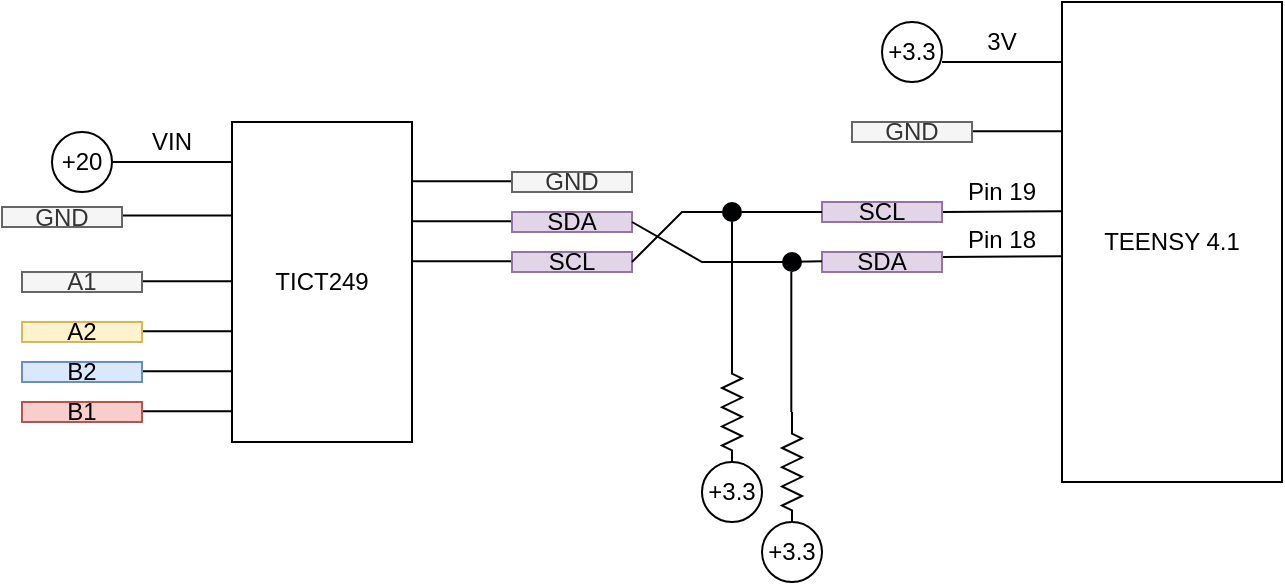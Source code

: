 <mxfile version="24.8.6">
  <diagram name="Page-1" id="4aNB_mZM3ysPGIGwCQCH">
    <mxGraphModel dx="284" dy="617" grid="1" gridSize="10" guides="1" tooltips="1" connect="1" arrows="1" fold="1" page="1" pageScale="1" pageWidth="850" pageHeight="1100" math="0" shadow="0">
      <root>
        <mxCell id="0" />
        <mxCell id="1" parent="0" />
        <mxCell id="PCScmDSAhNLaTmxLWjqH-4" value="" style="endArrow=none;html=1;rounded=0;" edge="1" parent="1">
          <mxGeometry width="50" height="50" relative="1" as="geometry">
            <mxPoint x="285" y="219.66" as="sourcePoint" />
            <mxPoint x="345" y="219.66" as="targetPoint" />
          </mxGeometry>
        </mxCell>
        <mxCell id="PCScmDSAhNLaTmxLWjqH-7" value="GND" style="text;html=1;align=center;verticalAlign=middle;whiteSpace=wrap;rounded=0;fillColor=#f5f5f5;fontColor=#333333;strokeColor=#666666;" vertex="1" parent="1">
          <mxGeometry x="345" y="215" width="60" height="10" as="geometry" />
        </mxCell>
        <mxCell id="PCScmDSAhNLaTmxLWjqH-9" value="" style="endArrow=none;html=1;rounded=0;" edge="1" parent="1">
          <mxGeometry width="50" height="50" relative="1" as="geometry">
            <mxPoint x="285" y="239.66" as="sourcePoint" />
            <mxPoint x="345" y="239.66" as="targetPoint" />
          </mxGeometry>
        </mxCell>
        <mxCell id="PCScmDSAhNLaTmxLWjqH-10" value="SDA" style="text;html=1;align=center;verticalAlign=middle;whiteSpace=wrap;rounded=0;fillColor=#e1d5e7;strokeColor=#9673a6;" vertex="1" parent="1">
          <mxGeometry x="345" y="235" width="60" height="10" as="geometry" />
        </mxCell>
        <mxCell id="PCScmDSAhNLaTmxLWjqH-11" value="" style="endArrow=none;html=1;rounded=0;" edge="1" parent="1">
          <mxGeometry width="50" height="50" relative="1" as="geometry">
            <mxPoint x="285" y="259.66" as="sourcePoint" />
            <mxPoint x="345" y="259.66" as="targetPoint" />
          </mxGeometry>
        </mxCell>
        <mxCell id="PCScmDSAhNLaTmxLWjqH-12" value="SCL" style="text;html=1;align=center;verticalAlign=middle;whiteSpace=wrap;rounded=0;fillColor=#e1d5e7;strokeColor=#9673a6;" vertex="1" parent="1">
          <mxGeometry x="345" y="255" width="60" height="10" as="geometry" />
        </mxCell>
        <mxCell id="PCScmDSAhNLaTmxLWjqH-14" value="TEENSY 4.1" style="rounded=0;whiteSpace=wrap;html=1;" vertex="1" parent="1">
          <mxGeometry x="620" y="130" width="110" height="240" as="geometry" />
        </mxCell>
        <mxCell id="PCScmDSAhNLaTmxLWjqH-15" value="" style="endArrow=none;html=1;rounded=0;" edge="1" parent="1">
          <mxGeometry width="50" height="50" relative="1" as="geometry">
            <mxPoint x="560" y="160" as="sourcePoint" />
            <mxPoint x="620" y="160" as="targetPoint" />
          </mxGeometry>
        </mxCell>
        <mxCell id="PCScmDSAhNLaTmxLWjqH-16" value="+3.3" style="ellipse;whiteSpace=wrap;html=1;aspect=fixed;" vertex="1" parent="1">
          <mxGeometry x="530" y="140" width="30" height="30" as="geometry" />
        </mxCell>
        <mxCell id="PCScmDSAhNLaTmxLWjqH-18" value="3V" style="text;html=1;align=center;verticalAlign=middle;whiteSpace=wrap;rounded=0;" vertex="1" parent="1">
          <mxGeometry x="560" y="140" width="60" height="20" as="geometry" />
        </mxCell>
        <mxCell id="PCScmDSAhNLaTmxLWjqH-19" value="" style="endArrow=none;html=1;rounded=0;" edge="1" parent="1">
          <mxGeometry width="50" height="50" relative="1" as="geometry">
            <mxPoint x="560" y="194.66" as="sourcePoint" />
            <mxPoint x="620" y="194.66" as="targetPoint" />
          </mxGeometry>
        </mxCell>
        <mxCell id="PCScmDSAhNLaTmxLWjqH-24" value="" style="endArrow=none;html=1;rounded=0;exitX=1;exitY=0.5;exitDx=0;exitDy=0;" edge="1" parent="1" source="PCScmDSAhNLaTmxLWjqH-25">
          <mxGeometry width="50" height="50" relative="1" as="geometry">
            <mxPoint x="560" y="234.66" as="sourcePoint" />
            <mxPoint x="620" y="234.66" as="targetPoint" />
          </mxGeometry>
        </mxCell>
        <mxCell id="PCScmDSAhNLaTmxLWjqH-25" value="SCL" style="text;html=1;align=center;verticalAlign=middle;whiteSpace=wrap;rounded=0;fillColor=#e1d5e7;strokeColor=#9673a6;" vertex="1" parent="1">
          <mxGeometry x="500" y="230" width="60" height="10" as="geometry" />
        </mxCell>
        <mxCell id="PCScmDSAhNLaTmxLWjqH-27" value="Pin 19" style="text;html=1;align=center;verticalAlign=middle;whiteSpace=wrap;rounded=0;" vertex="1" parent="1">
          <mxGeometry x="560" y="220" width="60" height="10" as="geometry" />
        </mxCell>
        <mxCell id="PCScmDSAhNLaTmxLWjqH-29" value="" style="endArrow=none;html=1;rounded=0;exitX=1;exitY=0.25;exitDx=0;exitDy=0;" edge="1" parent="1" source="PCScmDSAhNLaTmxLWjqH-30">
          <mxGeometry width="50" height="50" relative="1" as="geometry">
            <mxPoint x="560" y="257.16" as="sourcePoint" />
            <mxPoint x="620" y="257.16" as="targetPoint" />
          </mxGeometry>
        </mxCell>
        <mxCell id="PCScmDSAhNLaTmxLWjqH-30" value="SDA" style="text;html=1;align=center;verticalAlign=middle;whiteSpace=wrap;rounded=0;fillColor=#e1d5e7;strokeColor=#9673a6;" vertex="1" parent="1">
          <mxGeometry x="500" y="255" width="60" height="10" as="geometry" />
        </mxCell>
        <mxCell id="PCScmDSAhNLaTmxLWjqH-31" value="Pin 18" style="text;html=1;align=center;verticalAlign=middle;whiteSpace=wrap;rounded=0;" vertex="1" parent="1">
          <mxGeometry x="560" y="242.5" width="60" height="12.5" as="geometry" />
        </mxCell>
        <mxCell id="PCScmDSAhNLaTmxLWjqH-35" value="" style="shape=ellipse;fillColor=#000103;strokeColor=none;html=1;sketch=0;" vertex="1" parent="1">
          <mxGeometry x="450" y="230" width="10" height="10" as="geometry" />
        </mxCell>
        <mxCell id="PCScmDSAhNLaTmxLWjqH-39" value="" style="shape=ellipse;fillColor=#000103;strokeColor=none;html=1;sketch=0;" vertex="1" parent="1">
          <mxGeometry x="480" y="255" width="10" height="10" as="geometry" />
        </mxCell>
        <mxCell id="PCScmDSAhNLaTmxLWjqH-40" value="" style="endArrow=none;html=1;rounded=0;entryX=0.5;entryY=1;entryDx=0;entryDy=0;" edge="1" parent="1" target="PCScmDSAhNLaTmxLWjqH-35">
          <mxGeometry width="50" height="50" relative="1" as="geometry">
            <mxPoint x="455" y="310" as="sourcePoint" />
            <mxPoint x="340" y="270" as="targetPoint" />
          </mxGeometry>
        </mxCell>
        <mxCell id="PCScmDSAhNLaTmxLWjqH-41" value="" style="endArrow=none;html=1;rounded=0;entryX=0.5;entryY=1;entryDx=0;entryDy=0;" edge="1" parent="1">
          <mxGeometry width="50" height="50" relative="1" as="geometry">
            <mxPoint x="484.66" y="335" as="sourcePoint" />
            <mxPoint x="484.66" y="265" as="targetPoint" />
          </mxGeometry>
        </mxCell>
        <mxCell id="PCScmDSAhNLaTmxLWjqH-42" value="" style="pointerEvents=1;verticalLabelPosition=bottom;shadow=0;dashed=0;align=center;html=1;verticalAlign=top;shape=mxgraph.electrical.resistors.resistor_2;rotation=-90;" vertex="1" parent="1">
          <mxGeometry x="425" y="330" width="60" height="10" as="geometry" />
        </mxCell>
        <mxCell id="PCScmDSAhNLaTmxLWjqH-43" value="" style="pointerEvents=1;verticalLabelPosition=bottom;shadow=0;dashed=0;align=center;html=1;verticalAlign=top;shape=mxgraph.electrical.resistors.resistor_2;rotation=-90;" vertex="1" parent="1">
          <mxGeometry x="455" y="360" width="60" height="10" as="geometry" />
        </mxCell>
        <mxCell id="PCScmDSAhNLaTmxLWjqH-44" value="" style="ellipse;whiteSpace=wrap;html=1;aspect=fixed;" vertex="1" parent="1">
          <mxGeometry x="440" y="360" width="30" height="30" as="geometry" />
        </mxCell>
        <mxCell id="PCScmDSAhNLaTmxLWjqH-45" value="" style="ellipse;whiteSpace=wrap;html=1;aspect=fixed;" vertex="1" parent="1">
          <mxGeometry x="470" y="390" width="30" height="30" as="geometry" />
        </mxCell>
        <mxCell id="PCScmDSAhNLaTmxLWjqH-46" value="+3.3" style="text;html=1;align=center;verticalAlign=middle;whiteSpace=wrap;rounded=0;" vertex="1" parent="1">
          <mxGeometry x="435" y="370" width="40" height="10" as="geometry" />
        </mxCell>
        <mxCell id="PCScmDSAhNLaTmxLWjqH-47" value="+3.3" style="text;html=1;align=center;verticalAlign=middle;whiteSpace=wrap;rounded=0;" vertex="1" parent="1">
          <mxGeometry x="465" y="400" width="40" height="10" as="geometry" />
        </mxCell>
        <mxCell id="PCScmDSAhNLaTmxLWjqH-49" value="" style="endArrow=none;html=1;rounded=0;" edge="1" parent="1">
          <mxGeometry width="50" height="50" relative="1" as="geometry">
            <mxPoint x="145" y="236.81" as="sourcePoint" />
            <mxPoint x="205" y="236.81" as="targetPoint" />
          </mxGeometry>
        </mxCell>
        <mxCell id="PCScmDSAhNLaTmxLWjqH-50" value="GND" style="text;html=1;align=center;verticalAlign=middle;whiteSpace=wrap;rounded=0;fillColor=#f5f5f5;fontColor=#333333;strokeColor=#666666;" vertex="1" parent="1">
          <mxGeometry x="90" y="232.5" width="60" height="10" as="geometry" />
        </mxCell>
        <mxCell id="PCScmDSAhNLaTmxLWjqH-51" value="" style="endArrow=none;html=1;rounded=0;" edge="1" parent="1">
          <mxGeometry width="50" height="50" relative="1" as="geometry">
            <mxPoint x="145" y="210" as="sourcePoint" />
            <mxPoint x="205" y="210" as="targetPoint" />
          </mxGeometry>
        </mxCell>
        <mxCell id="PCScmDSAhNLaTmxLWjqH-52" value="+20" style="ellipse;whiteSpace=wrap;html=1;aspect=fixed;" vertex="1" parent="1">
          <mxGeometry x="115" y="195" width="30" height="30" as="geometry" />
        </mxCell>
        <mxCell id="PCScmDSAhNLaTmxLWjqH-53" value="VIN" style="text;html=1;align=center;verticalAlign=middle;whiteSpace=wrap;rounded=0;" vertex="1" parent="1">
          <mxGeometry x="145" y="190" width="60" height="20" as="geometry" />
        </mxCell>
        <mxCell id="PCScmDSAhNLaTmxLWjqH-54" value="GND" style="text;html=1;align=center;verticalAlign=middle;whiteSpace=wrap;rounded=0;fillColor=#f5f5f5;fontColor=#333333;strokeColor=#666666;" vertex="1" parent="1">
          <mxGeometry x="515" y="190" width="60" height="10" as="geometry" />
        </mxCell>
        <mxCell id="PCScmDSAhNLaTmxLWjqH-59" value="TICT249" style="rounded=0;whiteSpace=wrap;html=1;" vertex="1" parent="1">
          <mxGeometry x="205" y="190" width="90" height="160" as="geometry" />
        </mxCell>
        <mxCell id="PCScmDSAhNLaTmxLWjqH-60" value="" style="endArrow=none;html=1;rounded=0;" edge="1" parent="1">
          <mxGeometry width="50" height="50" relative="1" as="geometry">
            <mxPoint x="155" y="269.66" as="sourcePoint" />
            <mxPoint x="205" y="269.66" as="targetPoint" />
          </mxGeometry>
        </mxCell>
        <mxCell id="PCScmDSAhNLaTmxLWjqH-62" value="A1" style="text;html=1;align=center;verticalAlign=middle;whiteSpace=wrap;rounded=0;fillColor=#f5f5f5;strokeColor=#666666;fontColor=#333333;" vertex="1" parent="1">
          <mxGeometry x="100" y="265" width="60" height="10" as="geometry" />
        </mxCell>
        <mxCell id="PCScmDSAhNLaTmxLWjqH-63" value="" style="endArrow=none;html=1;rounded=0;" edge="1" parent="1">
          <mxGeometry width="50" height="50" relative="1" as="geometry">
            <mxPoint x="155" y="294.66" as="sourcePoint" />
            <mxPoint x="205" y="294.66" as="targetPoint" />
          </mxGeometry>
        </mxCell>
        <mxCell id="PCScmDSAhNLaTmxLWjqH-64" value="A2" style="text;html=1;align=center;verticalAlign=middle;whiteSpace=wrap;rounded=0;fillColor=#fff2cc;strokeColor=#d6b656;" vertex="1" parent="1">
          <mxGeometry x="100" y="290" width="60" height="10" as="geometry" />
        </mxCell>
        <mxCell id="PCScmDSAhNLaTmxLWjqH-65" value="" style="endArrow=none;html=1;rounded=0;" edge="1" parent="1">
          <mxGeometry width="50" height="50" relative="1" as="geometry">
            <mxPoint x="155" y="314.66" as="sourcePoint" />
            <mxPoint x="205" y="314.66" as="targetPoint" />
          </mxGeometry>
        </mxCell>
        <mxCell id="PCScmDSAhNLaTmxLWjqH-66" value="B2" style="text;html=1;align=center;verticalAlign=middle;whiteSpace=wrap;rounded=0;fillColor=#dae8fc;strokeColor=#6c8ebf;" vertex="1" parent="1">
          <mxGeometry x="100" y="310" width="60" height="10" as="geometry" />
        </mxCell>
        <mxCell id="PCScmDSAhNLaTmxLWjqH-67" value="" style="endArrow=none;html=1;rounded=0;" edge="1" parent="1">
          <mxGeometry width="50" height="50" relative="1" as="geometry">
            <mxPoint x="155" y="334.66" as="sourcePoint" />
            <mxPoint x="205" y="334.66" as="targetPoint" />
          </mxGeometry>
        </mxCell>
        <mxCell id="PCScmDSAhNLaTmxLWjqH-68" value="B1" style="text;html=1;align=center;verticalAlign=middle;whiteSpace=wrap;rounded=0;fillColor=#f8cecc;strokeColor=#b85450;" vertex="1" parent="1">
          <mxGeometry x="100" y="330" width="60" height="10" as="geometry" />
        </mxCell>
        <mxCell id="PCScmDSAhNLaTmxLWjqH-72" value="" style="endArrow=none;html=1;rounded=0;" edge="1" parent="1">
          <mxGeometry width="50" height="50" relative="1" as="geometry">
            <mxPoint x="480" y="260" as="sourcePoint" />
            <mxPoint x="500" y="259.58" as="targetPoint" />
          </mxGeometry>
        </mxCell>
        <mxCell id="PCScmDSAhNLaTmxLWjqH-73" value="" style="endArrow=none;html=1;rounded=0;exitX=1;exitY=0.5;exitDx=0;exitDy=0;" edge="1" parent="1" source="PCScmDSAhNLaTmxLWjqH-35">
          <mxGeometry width="50" height="50" relative="1" as="geometry">
            <mxPoint x="440" y="235.42" as="sourcePoint" />
            <mxPoint x="500" y="235" as="targetPoint" />
          </mxGeometry>
        </mxCell>
        <mxCell id="PCScmDSAhNLaTmxLWjqH-74" value="" style="endArrow=none;html=1;rounded=0;exitX=1;exitY=0.5;exitDx=0;exitDy=0;entryX=0;entryY=0.5;entryDx=0;entryDy=0;" edge="1" parent="1" source="PCScmDSAhNLaTmxLWjqH-10" target="PCScmDSAhNLaTmxLWjqH-39">
          <mxGeometry width="50" height="50" relative="1" as="geometry">
            <mxPoint x="420" y="370" as="sourcePoint" />
            <mxPoint x="470" y="320" as="targetPoint" />
            <Array as="points">
              <mxPoint x="440" y="260" />
            </Array>
          </mxGeometry>
        </mxCell>
        <mxCell id="PCScmDSAhNLaTmxLWjqH-75" value="" style="endArrow=none;html=1;rounded=0;entryX=0;entryY=0.5;entryDx=0;entryDy=0;" edge="1" parent="1" target="PCScmDSAhNLaTmxLWjqH-35">
          <mxGeometry width="50" height="50" relative="1" as="geometry">
            <mxPoint x="405" y="260" as="sourcePoint" />
            <mxPoint x="470" y="320" as="targetPoint" />
            <Array as="points">
              <mxPoint x="430" y="235" />
            </Array>
          </mxGeometry>
        </mxCell>
      </root>
    </mxGraphModel>
  </diagram>
</mxfile>
